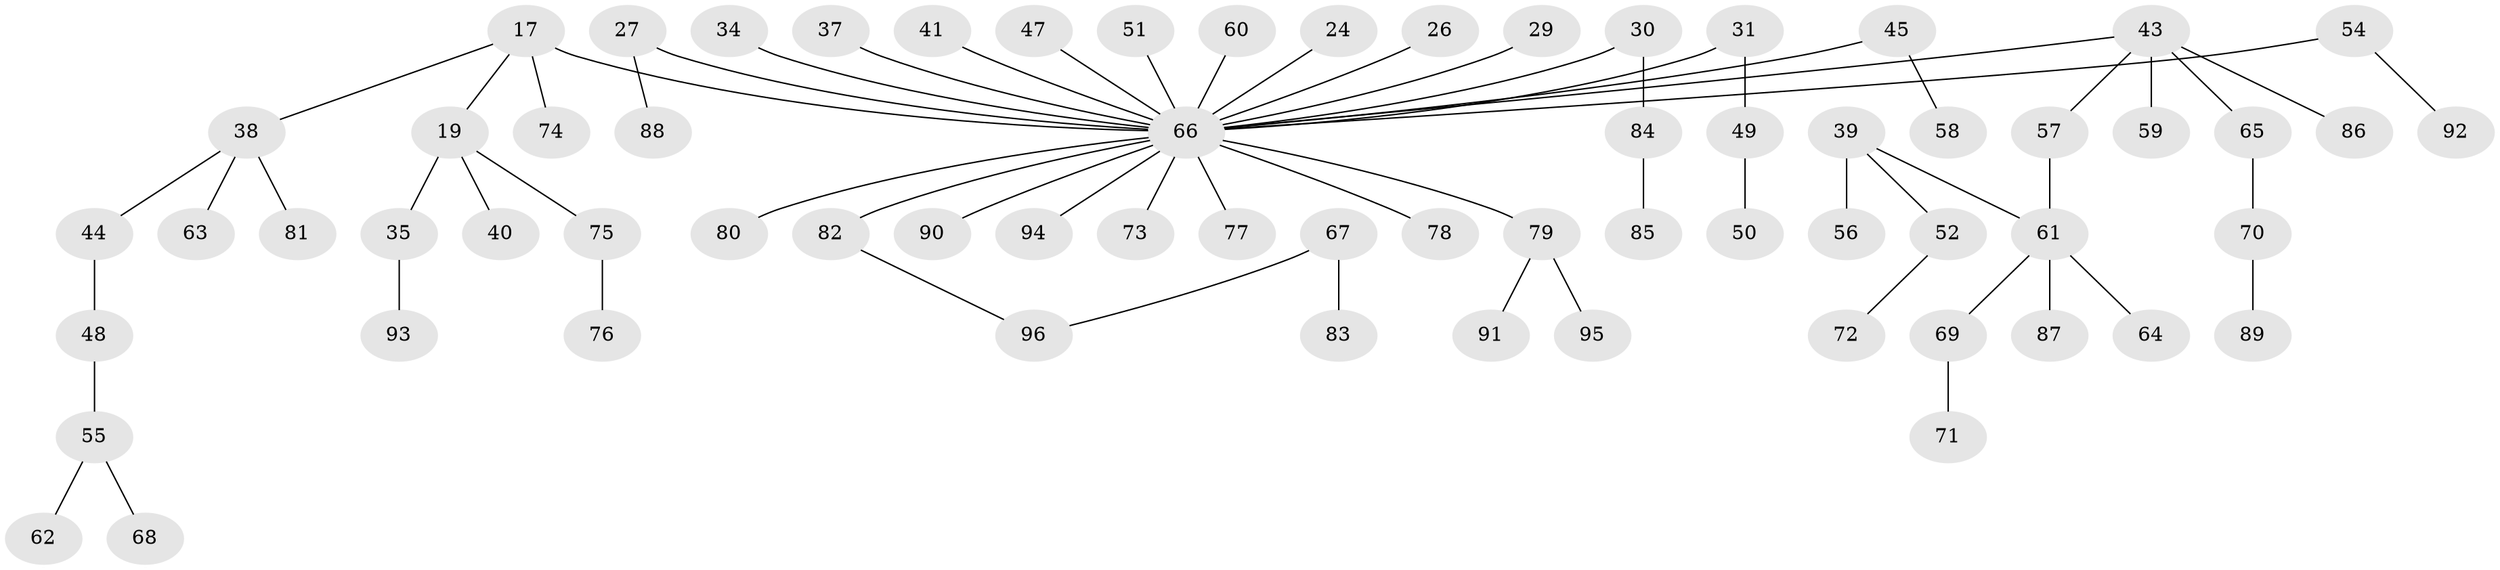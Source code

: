 // original degree distribution, {3: 0.15625, 6: 0.03125, 5: 0.010416666666666666, 4: 0.07291666666666667, 2: 0.25, 1: 0.4791666666666667}
// Generated by graph-tools (version 1.1) at 2025/56/03/04/25 21:56:18]
// undirected, 67 vertices, 66 edges
graph export_dot {
graph [start="1"]
  node [color=gray90,style=filled];
  17 [super="+6+9"];
  19;
  24;
  26;
  27;
  29;
  30;
  31;
  34;
  35;
  37;
  38;
  39;
  40;
  41;
  43 [super="+21"];
  44;
  45;
  47;
  48;
  49;
  50;
  51;
  52;
  54;
  55;
  56;
  57 [super="+32"];
  58;
  59;
  60;
  61 [super="+33"];
  62;
  63;
  64;
  65;
  66 [super="+2+5+4+22+18+42+53+14+11+16+20+23+8+10+25+46"];
  67;
  68;
  69;
  70;
  71;
  72;
  73;
  74;
  75;
  76;
  77;
  78;
  79;
  80;
  81;
  82 [super="+13"];
  83;
  84;
  85;
  86;
  87;
  88;
  89;
  90;
  91;
  92;
  93;
  94;
  95;
  96 [super="+36"];
  17 -- 38;
  17 -- 74;
  17 -- 19;
  17 -- 66;
  19 -- 35;
  19 -- 40;
  19 -- 75;
  24 -- 66;
  26 -- 66;
  27 -- 88;
  27 -- 66;
  29 -- 66;
  30 -- 84;
  30 -- 66;
  31 -- 49;
  31 -- 66;
  34 -- 66;
  35 -- 93;
  37 -- 66;
  38 -- 44;
  38 -- 63;
  38 -- 81;
  39 -- 52;
  39 -- 56;
  39 -- 61;
  41 -- 66;
  43 -- 59;
  43 -- 65;
  43 -- 86;
  43 -- 66;
  43 -- 57;
  44 -- 48;
  45 -- 58;
  45 -- 66;
  47 -- 66;
  48 -- 55;
  49 -- 50;
  51 -- 66;
  52 -- 72;
  54 -- 92;
  54 -- 66;
  55 -- 62;
  55 -- 68;
  57 -- 61;
  60 -- 66;
  61 -- 64;
  61 -- 69;
  61 -- 87;
  65 -- 70;
  66 -- 79;
  66 -- 80;
  66 -- 82;
  66 -- 94;
  66 -- 77;
  66 -- 90;
  66 -- 78;
  66 -- 73;
  67 -- 83;
  67 -- 96;
  69 -- 71;
  70 -- 89;
  75 -- 76;
  79 -- 91;
  79 -- 95;
  82 -- 96;
  84 -- 85;
}
